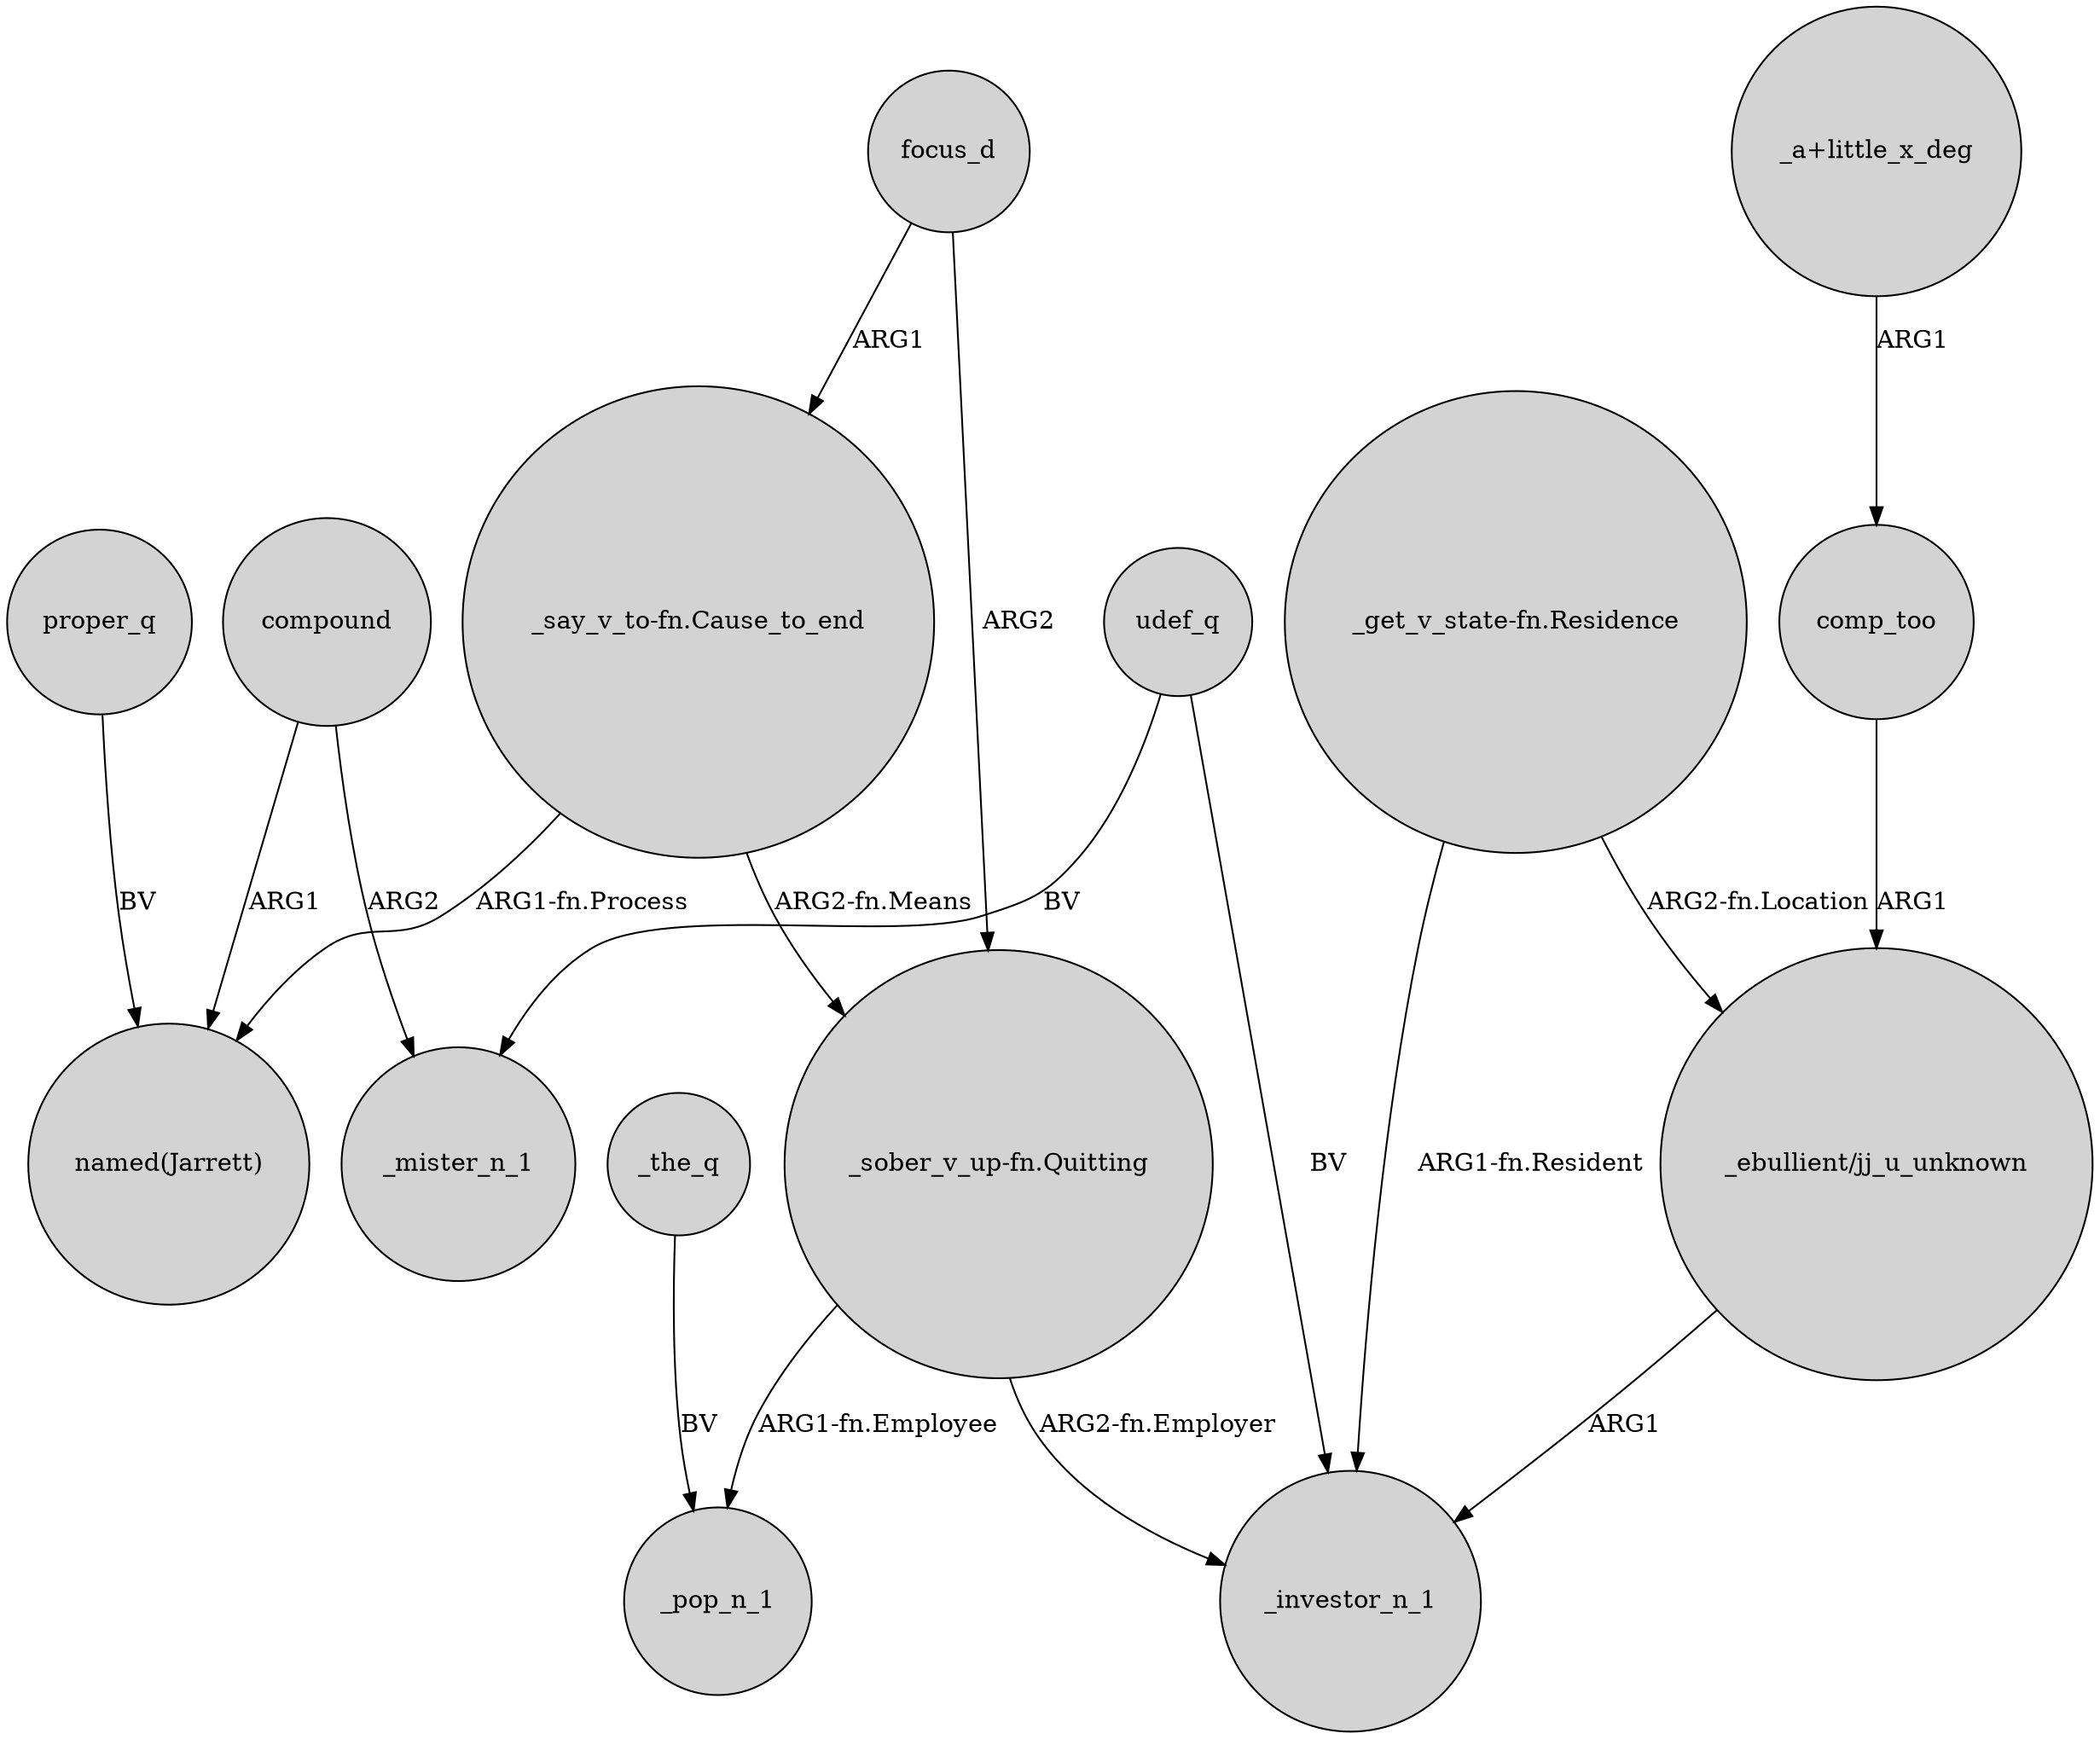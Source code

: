 digraph {
	node [shape=circle style=filled]
	compound -> "named(Jarrett)" [label=ARG1]
	comp_too -> "_ebullient/jj_u_unknown" [label=ARG1]
	"_a+little_x_deg" -> comp_too [label=ARG1]
	focus_d -> "_sober_v_up-fn.Quitting" [label=ARG2]
	"_get_v_state-fn.Residence" -> "_ebullient/jj_u_unknown" [label="ARG2-fn.Location"]
	"_sober_v_up-fn.Quitting" -> _pop_n_1 [label="ARG1-fn.Employee"]
	"_ebullient/jj_u_unknown" -> _investor_n_1 [label=ARG1]
	compound -> _mister_n_1 [label=ARG2]
	udef_q -> _mister_n_1 [label=BV]
	proper_q -> "named(Jarrett)" [label=BV]
	"_say_v_to-fn.Cause_to_end" -> "_sober_v_up-fn.Quitting" [label="ARG2-fn.Means"]
	udef_q -> _investor_n_1 [label=BV]
	"_get_v_state-fn.Residence" -> _investor_n_1 [label="ARG1-fn.Resident"]
	focus_d -> "_say_v_to-fn.Cause_to_end" [label=ARG1]
	"_say_v_to-fn.Cause_to_end" -> "named(Jarrett)" [label="ARG1-fn.Process"]
	"_sober_v_up-fn.Quitting" -> _investor_n_1 [label="ARG2-fn.Employer"]
	_the_q -> _pop_n_1 [label=BV]
}
